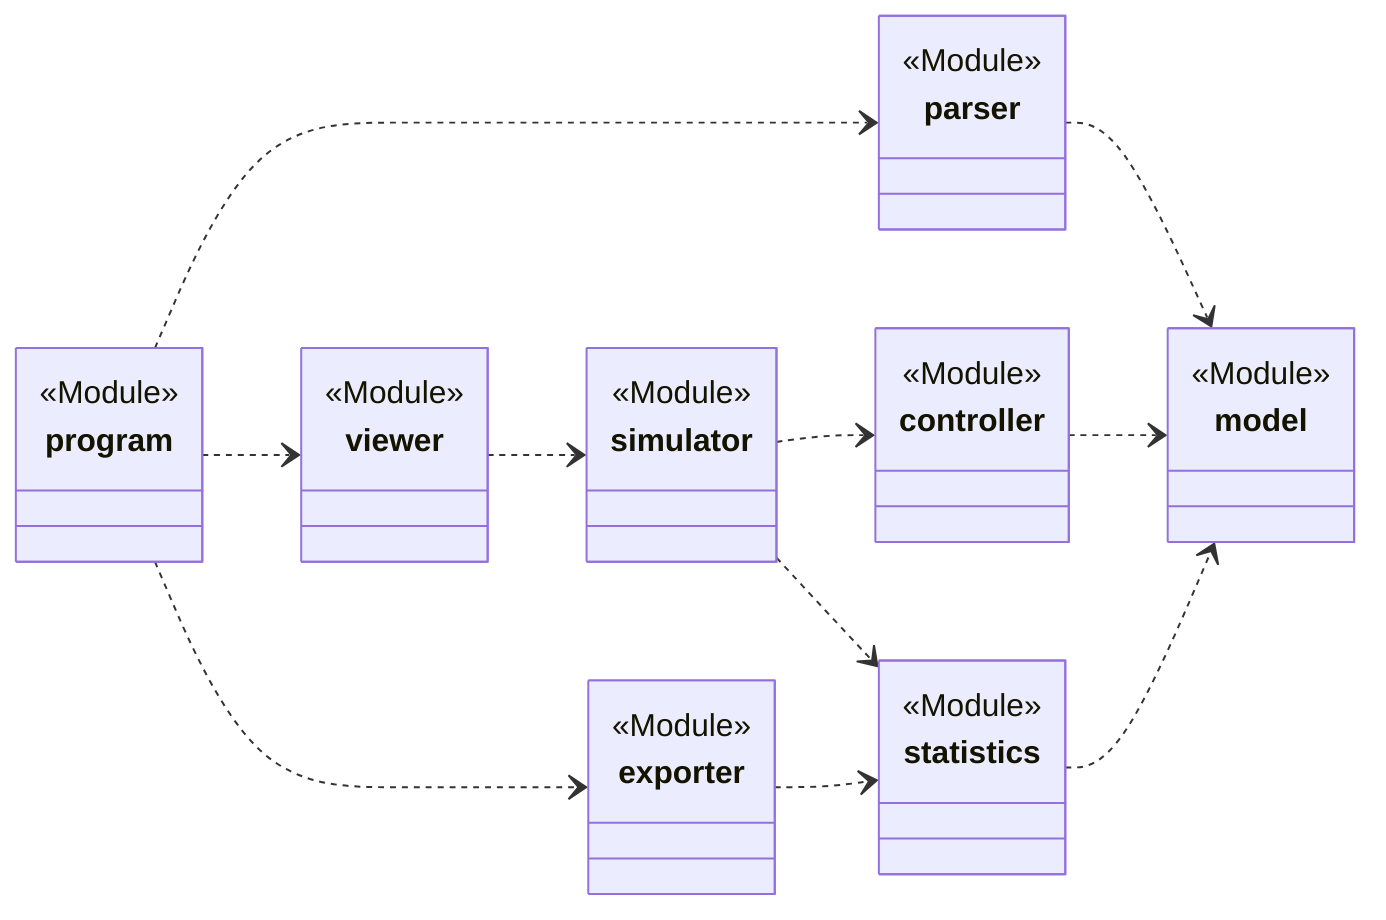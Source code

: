 classDiagram
    direction LR
    
    class model
    class parser
    class controller
    class simulator
    class statistics
    class viewer
    class program
    class exporter

    <<Module>> model
    <<Module>> parser
    <<Module>> controller
    <<Module>> simulator
    <<Module>> statistics
    <<Module>> viewer
    <<Module>> program
    <<Module>> exporter

    parser ..> model
    controller ..> model
    statistics ..> model
    viewer ..> simulator
    simulator ..> controller
    simulator ..> statistics
    program ..> parser
    program ..> viewer
    program ..> exporter
    exporter ..> statistics
